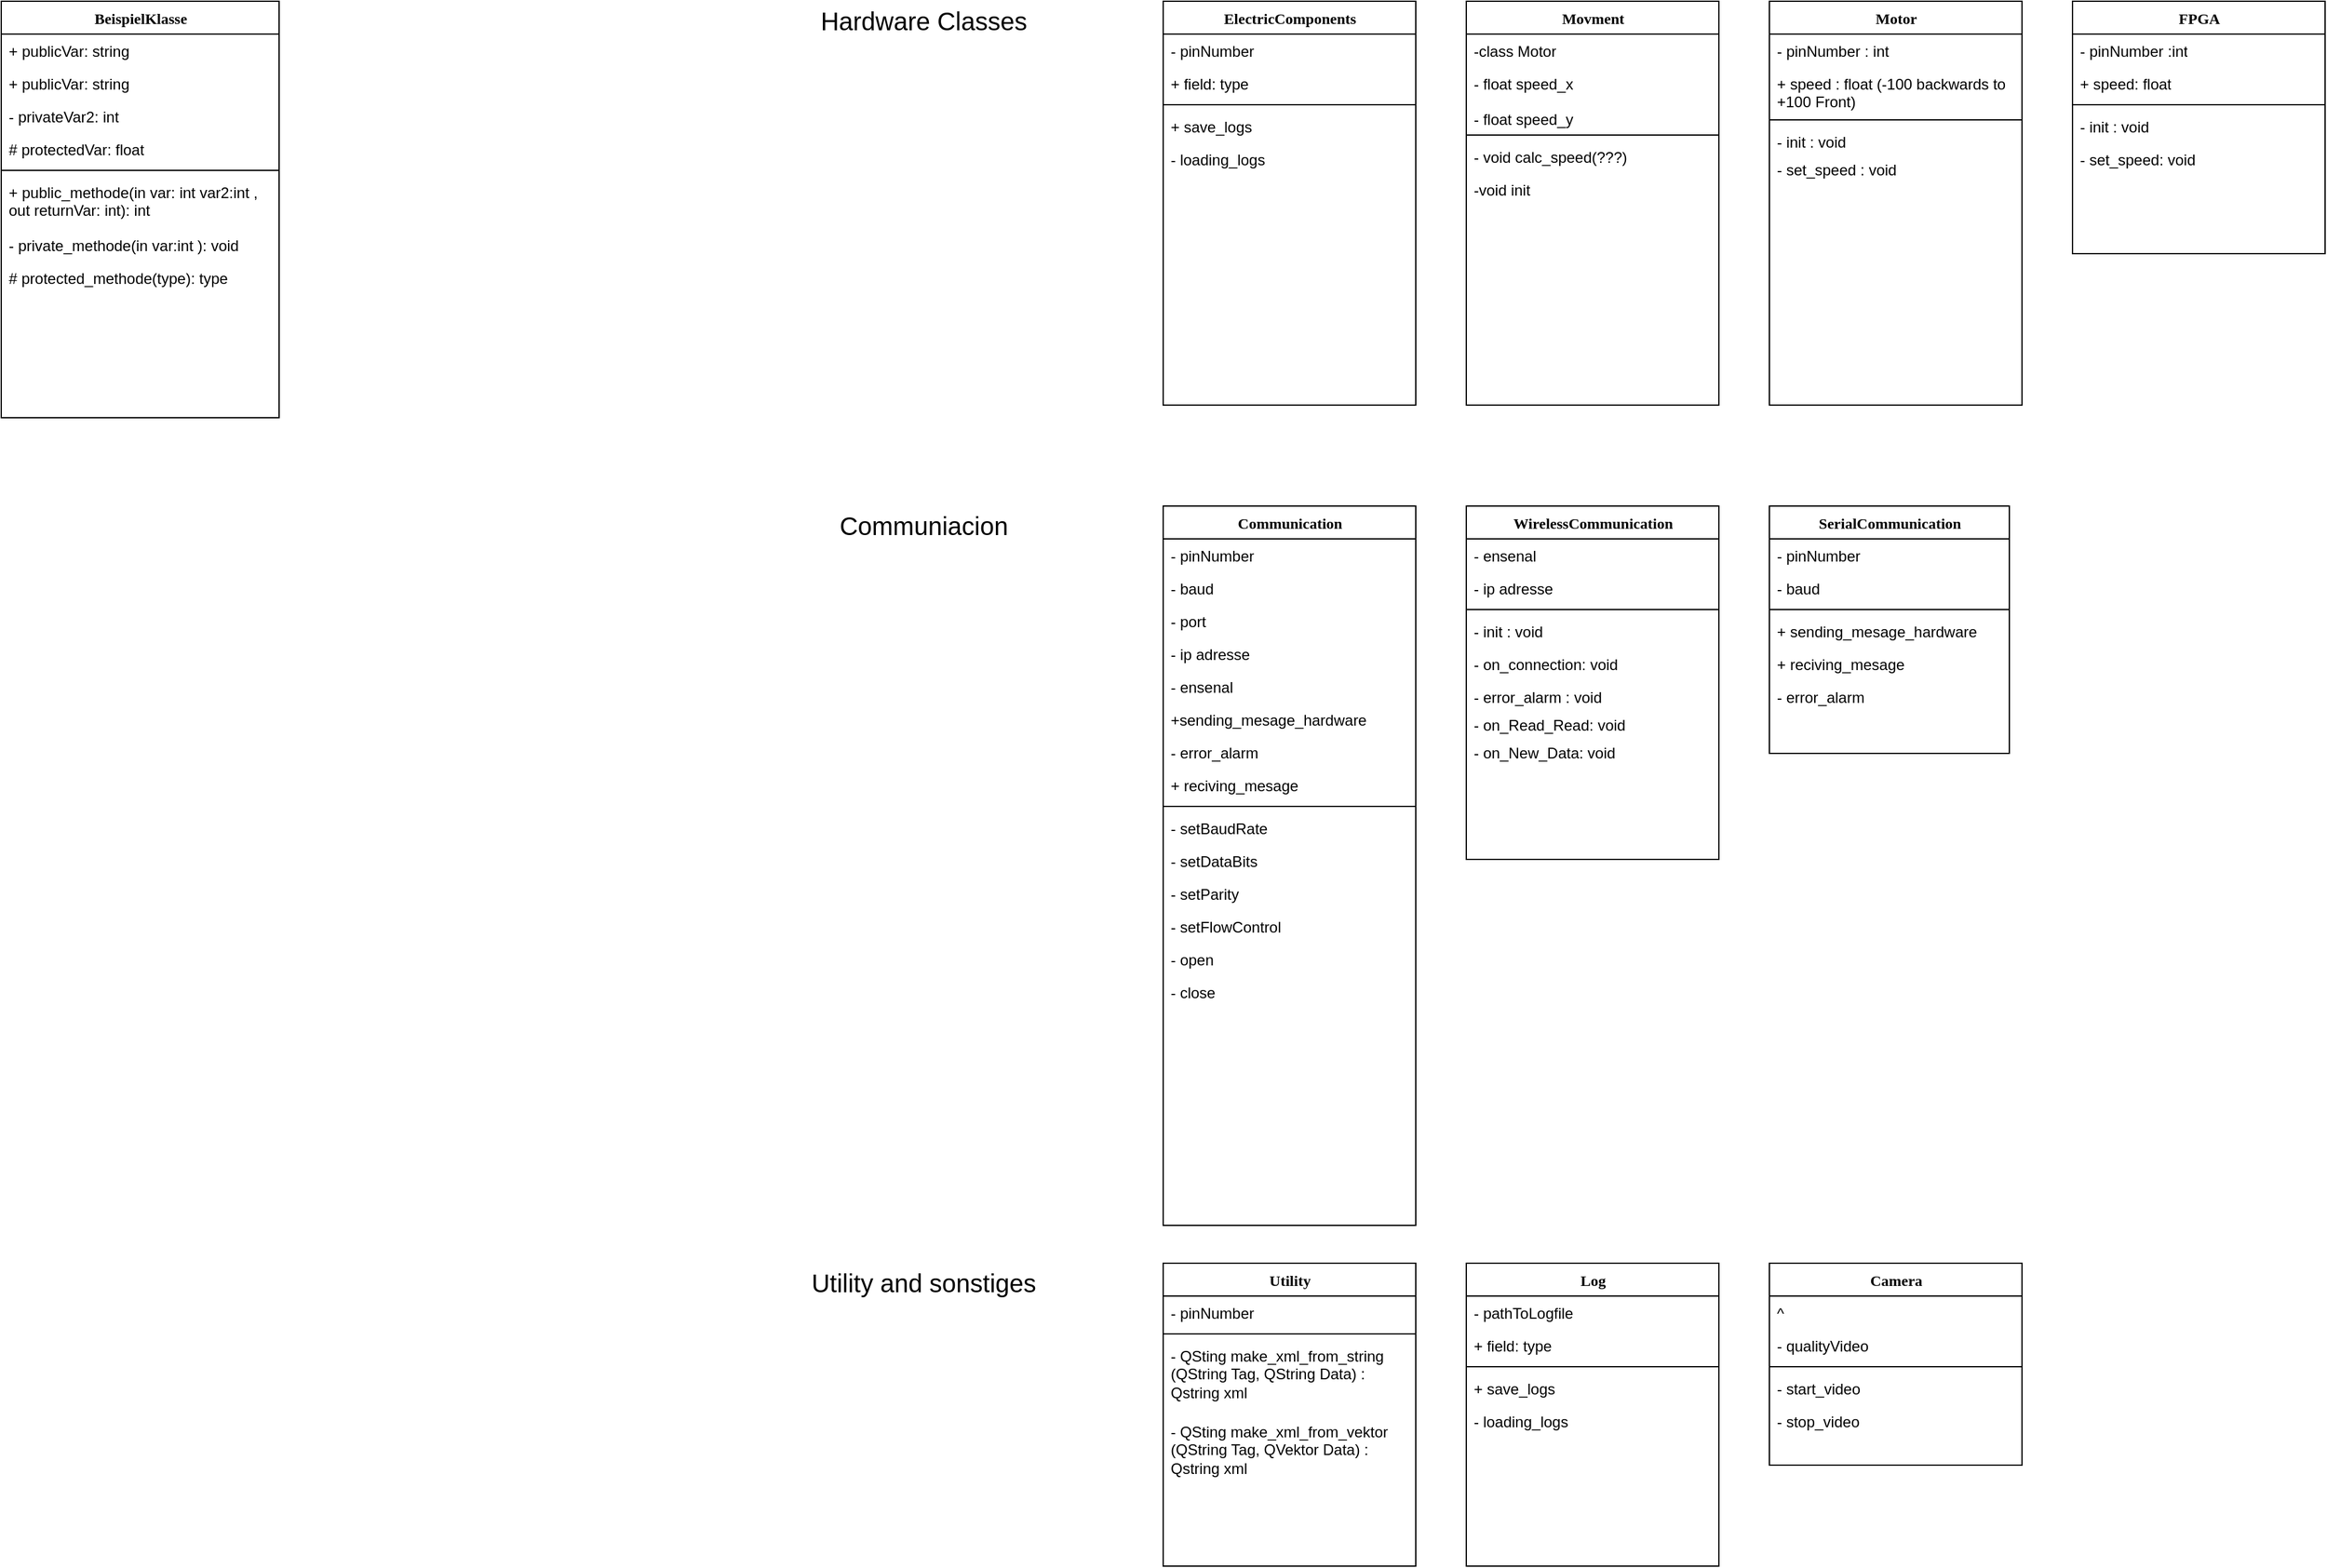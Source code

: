 <mxfile>
    <diagram name="Page-1" id="9f46799a-70d6-7492-0946-bef42562c5a5">
        <mxGraphModel dx="2108" dy="636" grid="1" gridSize="10" guides="1" tooltips="1" connect="1" arrows="1" fold="1" page="1" pageScale="1" pageWidth="1100" pageHeight="850" background="none" math="0" shadow="0">
            <root>
                <mxCell id="0"/>
                <mxCell id="1" parent="0"/>
                <mxCell id="78961159f06e98e8-17" value="Log" style="swimlane;html=1;fontStyle=1;align=center;verticalAlign=top;childLayout=stackLayout;horizontal=1;startSize=26;horizontalStack=0;resizeParent=1;resizeLast=0;collapsible=1;marginBottom=0;swimlaneFillColor=#ffffff;rounded=0;shadow=0;comic=0;labelBackgroundColor=none;strokeWidth=1;fillColor=none;fontFamily=Verdana;fontSize=12" parent="1" vertex="1">
                    <mxGeometry x="80" y="1040" width="200" height="240" as="geometry"/>
                </mxCell>
                <mxCell id="78961159f06e98e8-21" value="- pathToLogfile" style="text;html=1;strokeColor=none;fillColor=none;align=left;verticalAlign=top;spacingLeft=4;spacingRight=4;whiteSpace=wrap;overflow=hidden;rotatable=0;points=[[0,0.5],[1,0.5]];portConstraint=eastwest;" parent="78961159f06e98e8-17" vertex="1">
                    <mxGeometry y="26" width="200" height="26" as="geometry"/>
                </mxCell>
                <mxCell id="78961159f06e98e8-23" value="+ field: type" style="text;html=1;strokeColor=none;fillColor=none;align=left;verticalAlign=top;spacingLeft=4;spacingRight=4;whiteSpace=wrap;overflow=hidden;rotatable=0;points=[[0,0.5],[1,0.5]];portConstraint=eastwest;" parent="78961159f06e98e8-17" vertex="1">
                    <mxGeometry y="52" width="200" height="26" as="geometry"/>
                </mxCell>
                <mxCell id="78961159f06e98e8-19" value="" style="line;html=1;strokeWidth=1;fillColor=none;align=left;verticalAlign=middle;spacingTop=-1;spacingLeft=3;spacingRight=3;rotatable=0;labelPosition=right;points=[];portConstraint=eastwest;" parent="78961159f06e98e8-17" vertex="1">
                    <mxGeometry y="78" width="200" height="8" as="geometry"/>
                </mxCell>
                <mxCell id="78961159f06e98e8-20" value="+ save_logs&lt;br&gt;" style="text;html=1;strokeColor=none;fillColor=none;align=left;verticalAlign=top;spacingLeft=4;spacingRight=4;whiteSpace=wrap;overflow=hidden;rotatable=0;points=[[0,0.5],[1,0.5]];portConstraint=eastwest;" parent="78961159f06e98e8-17" vertex="1">
                    <mxGeometry y="86" width="200" height="26" as="geometry"/>
                </mxCell>
                <mxCell id="78961159f06e98e8-27" value="- loading_logs&lt;br&gt;" style="text;html=1;strokeColor=none;fillColor=none;align=left;verticalAlign=top;spacingLeft=4;spacingRight=4;whiteSpace=wrap;overflow=hidden;rotatable=0;points=[[0,0.5],[1,0.5]];portConstraint=eastwest;" parent="78961159f06e98e8-17" vertex="1">
                    <mxGeometry y="112" width="200" height="26" as="geometry"/>
                </mxCell>
                <mxCell id="2" value="BeispielKlasse" style="swimlane;html=1;fontStyle=1;align=center;verticalAlign=top;childLayout=stackLayout;horizontal=1;startSize=26;horizontalStack=0;resizeParent=1;resizeLast=0;collapsible=1;marginBottom=0;swimlaneFillColor=#ffffff;rounded=0;shadow=0;comic=0;labelBackgroundColor=none;strokeWidth=1;fillColor=none;fontFamily=Verdana;fontSize=12" parent="1" vertex="1">
                    <mxGeometry x="-1080" y="40" width="220" height="330" as="geometry"/>
                </mxCell>
                <mxCell id="3" value="+ publicVar: string" style="text;html=1;strokeColor=none;fillColor=none;align=left;verticalAlign=top;spacingLeft=4;spacingRight=4;whiteSpace=wrap;overflow=hidden;rotatable=0;points=[[0,0.5],[1,0.5]];portConstraint=eastwest;" parent="2" vertex="1">
                    <mxGeometry y="26" width="220" height="26" as="geometry"/>
                </mxCell>
                <mxCell id="4" value="+ publicVar: string" style="text;html=1;strokeColor=none;fillColor=none;align=left;verticalAlign=top;spacingLeft=4;spacingRight=4;whiteSpace=wrap;overflow=hidden;rotatable=0;points=[[0,0.5],[1,0.5]];portConstraint=eastwest;" parent="2" vertex="1">
                    <mxGeometry y="52" width="220" height="26" as="geometry"/>
                </mxCell>
                <mxCell id="7" value="- privateVar2: int" style="text;html=1;strokeColor=none;fillColor=none;align=left;verticalAlign=top;spacingLeft=4;spacingRight=4;whiteSpace=wrap;overflow=hidden;rotatable=0;points=[[0,0.5],[1,0.5]];portConstraint=eastwest;" parent="2" vertex="1">
                    <mxGeometry y="78" width="220" height="26" as="geometry"/>
                </mxCell>
                <mxCell id="8" value="# protectedVar: float" style="text;html=1;strokeColor=none;fillColor=none;align=left;verticalAlign=top;spacingLeft=4;spacingRight=4;whiteSpace=wrap;overflow=hidden;rotatable=0;points=[[0,0.5],[1,0.5]];portConstraint=eastwest;" parent="2" vertex="1">
                    <mxGeometry y="104" width="220" height="26" as="geometry"/>
                </mxCell>
                <mxCell id="9" value="" style="line;html=1;strokeWidth=1;fillColor=none;align=left;verticalAlign=middle;spacingTop=-1;spacingLeft=3;spacingRight=3;rotatable=0;labelPosition=right;points=[];portConstraint=eastwest;" parent="2" vertex="1">
                    <mxGeometry y="130" width="220" height="8" as="geometry"/>
                </mxCell>
                <mxCell id="10" value="+ public_methode(in var: int var2:int , out returnVar: int): int" style="text;html=1;strokeColor=none;fillColor=none;align=left;verticalAlign=top;spacingLeft=4;spacingRight=4;whiteSpace=wrap;overflow=hidden;rotatable=0;points=[[0,0.5],[1,0.5]];portConstraint=eastwest;" parent="2" vertex="1">
                    <mxGeometry y="138" width="220" height="42" as="geometry"/>
                </mxCell>
                <mxCell id="11" value="- private_methode(in var:int ): void" style="text;html=1;strokeColor=none;fillColor=none;align=left;verticalAlign=top;spacingLeft=4;spacingRight=4;whiteSpace=wrap;overflow=hidden;rotatable=0;points=[[0,0.5],[1,0.5]];portConstraint=eastwest;" parent="2" vertex="1">
                    <mxGeometry y="180" width="220" height="26" as="geometry"/>
                </mxCell>
                <mxCell id="12" value="# protected_methode(type): type" style="text;html=1;strokeColor=none;fillColor=none;align=left;verticalAlign=top;spacingLeft=4;spacingRight=4;whiteSpace=wrap;overflow=hidden;rotatable=0;points=[[0,0.5],[1,0.5]];portConstraint=eastwest;" parent="2" vertex="1">
                    <mxGeometry y="206" width="220" height="26" as="geometry"/>
                </mxCell>
                <mxCell id="13" value="ElectricComponents" style="swimlane;html=1;fontStyle=1;align=center;verticalAlign=top;childLayout=stackLayout;horizontal=1;startSize=26;horizontalStack=0;resizeParent=1;resizeLast=0;collapsible=1;marginBottom=0;swimlaneFillColor=#ffffff;rounded=0;shadow=0;comic=0;labelBackgroundColor=none;strokeWidth=1;fillColor=none;fontFamily=Verdana;fontSize=12" parent="1" vertex="1">
                    <mxGeometry x="-160" y="40" width="200" height="320" as="geometry"/>
                </mxCell>
                <mxCell id="14" value="- pinNumber" style="text;html=1;strokeColor=none;fillColor=none;align=left;verticalAlign=top;spacingLeft=4;spacingRight=4;whiteSpace=wrap;overflow=hidden;rotatable=0;points=[[0,0.5],[1,0.5]];portConstraint=eastwest;" parent="13" vertex="1">
                    <mxGeometry y="26" width="200" height="26" as="geometry"/>
                </mxCell>
                <mxCell id="15" value="+ field: type" style="text;html=1;strokeColor=none;fillColor=none;align=left;verticalAlign=top;spacingLeft=4;spacingRight=4;whiteSpace=wrap;overflow=hidden;rotatable=0;points=[[0,0.5],[1,0.5]];portConstraint=eastwest;" parent="13" vertex="1">
                    <mxGeometry y="52" width="200" height="26" as="geometry"/>
                </mxCell>
                <mxCell id="16" value="" style="line;html=1;strokeWidth=1;fillColor=none;align=left;verticalAlign=middle;spacingTop=-1;spacingLeft=3;spacingRight=3;rotatable=0;labelPosition=right;points=[];portConstraint=eastwest;" parent="13" vertex="1">
                    <mxGeometry y="78" width="200" height="8" as="geometry"/>
                </mxCell>
                <mxCell id="88" value="+ save_logs&lt;br&gt;" style="text;html=1;strokeColor=none;fillColor=none;align=left;verticalAlign=top;spacingLeft=4;spacingRight=4;whiteSpace=wrap;overflow=hidden;rotatable=0;points=[[0,0.5],[1,0.5]];portConstraint=eastwest;" vertex="1" parent="13">
                    <mxGeometry y="86" width="200" height="26" as="geometry"/>
                </mxCell>
                <mxCell id="89" value="- loading_logs&lt;br&gt;" style="text;html=1;strokeColor=none;fillColor=none;align=left;verticalAlign=top;spacingLeft=4;spacingRight=4;whiteSpace=wrap;overflow=hidden;rotatable=0;points=[[0,0.5],[1,0.5]];portConstraint=eastwest;" vertex="1" parent="13">
                    <mxGeometry y="112" width="200" height="26" as="geometry"/>
                </mxCell>
                <mxCell id="25" value="SerialCommunication" style="swimlane;html=1;fontStyle=1;align=center;verticalAlign=top;childLayout=stackLayout;horizontal=1;startSize=26;horizontalStack=0;resizeParent=1;resizeLast=0;collapsible=1;marginBottom=0;swimlaneFillColor=#ffffff;rounded=0;shadow=0;comic=0;labelBackgroundColor=none;strokeWidth=1;fillColor=none;fontFamily=Verdana;fontSize=12" parent="1" vertex="1">
                    <mxGeometry x="320" y="440" width="190" height="196" as="geometry"/>
                </mxCell>
                <mxCell id="26" value="- pinNumber" style="text;html=1;strokeColor=none;fillColor=none;align=left;verticalAlign=top;spacingLeft=4;spacingRight=4;whiteSpace=wrap;overflow=hidden;rotatable=0;points=[[0,0.5],[1,0.5]];portConstraint=eastwest;" parent="25" vertex="1">
                    <mxGeometry y="26" width="190" height="26" as="geometry"/>
                </mxCell>
                <mxCell id="27" value="- baud" style="text;html=1;strokeColor=none;fillColor=none;align=left;verticalAlign=top;spacingLeft=4;spacingRight=4;whiteSpace=wrap;overflow=hidden;rotatable=0;points=[[0,0.5],[1,0.5]];portConstraint=eastwest;" parent="25" vertex="1">
                    <mxGeometry y="52" width="190" height="26" as="geometry"/>
                </mxCell>
                <mxCell id="28" value="" style="line;html=1;strokeWidth=1;fillColor=none;align=left;verticalAlign=middle;spacingTop=-1;spacingLeft=3;spacingRight=3;rotatable=0;labelPosition=right;points=[];portConstraint=eastwest;" parent="25" vertex="1">
                    <mxGeometry y="78" width="190" height="8" as="geometry"/>
                </mxCell>
                <mxCell id="29" value="+ sending_mesage_hardware" style="text;html=1;strokeColor=none;fillColor=none;align=left;verticalAlign=top;spacingLeft=4;spacingRight=4;whiteSpace=wrap;overflow=hidden;rotatable=0;points=[[0,0.5],[1,0.5]];portConstraint=eastwest;" parent="25" vertex="1">
                    <mxGeometry y="86" width="190" height="26" as="geometry"/>
                </mxCell>
                <mxCell id="36" value="+ reciving_mesage" style="text;html=1;strokeColor=none;fillColor=none;align=left;verticalAlign=top;spacingLeft=4;spacingRight=4;whiteSpace=wrap;overflow=hidden;rotatable=0;points=[[0,0.5],[1,0.5]];portConstraint=eastwest;" parent="25" vertex="1">
                    <mxGeometry y="112" width="190" height="26" as="geometry"/>
                </mxCell>
                <mxCell id="81" value="- error_alarm" style="text;html=1;strokeColor=none;fillColor=none;align=left;verticalAlign=top;spacingLeft=4;spacingRight=4;whiteSpace=wrap;overflow=hidden;rotatable=0;points=[[0,0.5],[1,0.5]];portConstraint=eastwest;" parent="25" vertex="1">
                    <mxGeometry y="138" width="190" height="22" as="geometry"/>
                </mxCell>
                <mxCell id="30" value="WirelessCommunication" style="swimlane;html=1;fontStyle=1;align=center;verticalAlign=top;childLayout=stackLayout;horizontal=1;startSize=26;horizontalStack=0;resizeParent=1;resizeLast=0;collapsible=1;marginBottom=0;swimlaneFillColor=#ffffff;rounded=0;shadow=0;comic=0;labelBackgroundColor=none;strokeWidth=1;fillColor=none;fontFamily=Verdana;fontSize=12" parent="1" vertex="1">
                    <mxGeometry x="80" y="440" width="200" height="280" as="geometry"/>
                </mxCell>
                <mxCell id="31" value="- ensenal" style="text;html=1;strokeColor=none;fillColor=none;align=left;verticalAlign=top;spacingLeft=4;spacingRight=4;whiteSpace=wrap;overflow=hidden;rotatable=0;points=[[0,0.5],[1,0.5]];portConstraint=eastwest;" parent="30" vertex="1">
                    <mxGeometry y="26" width="200" height="26" as="geometry"/>
                </mxCell>
                <mxCell id="32" value="- ip adresse" style="text;html=1;strokeColor=none;fillColor=none;align=left;verticalAlign=top;spacingLeft=4;spacingRight=4;whiteSpace=wrap;overflow=hidden;rotatable=0;points=[[0,0.5],[1,0.5]];portConstraint=eastwest;" parent="30" vertex="1">
                    <mxGeometry y="52" width="200" height="26" as="geometry"/>
                </mxCell>
                <mxCell id="33" value="" style="line;html=1;strokeWidth=1;fillColor=none;align=left;verticalAlign=middle;spacingTop=-1;spacingLeft=3;spacingRight=3;rotatable=0;labelPosition=right;points=[];portConstraint=eastwest;" parent="30" vertex="1">
                    <mxGeometry y="78" width="200" height="8" as="geometry"/>
                </mxCell>
                <mxCell id="34" value="- init : void" style="text;html=1;strokeColor=none;fillColor=none;align=left;verticalAlign=top;spacingLeft=4;spacingRight=4;whiteSpace=wrap;overflow=hidden;rotatable=0;points=[[0,0.5],[1,0.5]];portConstraint=eastwest;" parent="30" vertex="1">
                    <mxGeometry y="86" width="200" height="26" as="geometry"/>
                </mxCell>
                <mxCell id="35" value="- on_connection: void" style="text;html=1;strokeColor=none;fillColor=none;align=left;verticalAlign=top;spacingLeft=4;spacingRight=4;whiteSpace=wrap;overflow=hidden;rotatable=0;points=[[0,0.5],[1,0.5]];portConstraint=eastwest;" parent="30" vertex="1">
                    <mxGeometry y="112" width="200" height="26" as="geometry"/>
                </mxCell>
                <mxCell id="37" value="- error_alarm : void" style="text;html=1;strokeColor=none;fillColor=none;align=left;verticalAlign=top;spacingLeft=4;spacingRight=4;whiteSpace=wrap;overflow=hidden;rotatable=0;points=[[0,0.5],[1,0.5]];portConstraint=eastwest;" parent="30" vertex="1">
                    <mxGeometry y="138" width="200" height="22" as="geometry"/>
                </mxCell>
                <mxCell id="95" value="- on_Read_Read: void" style="text;html=1;strokeColor=none;fillColor=none;align=left;verticalAlign=top;spacingLeft=4;spacingRight=4;whiteSpace=wrap;overflow=hidden;rotatable=0;points=[[0,0.5],[1,0.5]];portConstraint=eastwest;" vertex="1" parent="30">
                    <mxGeometry y="160" width="200" height="22" as="geometry"/>
                </mxCell>
                <mxCell id="96" value="- on_New_Data: void" style="text;html=1;strokeColor=none;fillColor=none;align=left;verticalAlign=top;spacingLeft=4;spacingRight=4;whiteSpace=wrap;overflow=hidden;rotatable=0;points=[[0,0.5],[1,0.5]];portConstraint=eastwest;" vertex="1" parent="30">
                    <mxGeometry y="182" width="200" height="22" as="geometry"/>
                </mxCell>
                <mxCell id="38" value="Motor" style="swimlane;html=1;fontStyle=1;align=center;verticalAlign=top;childLayout=stackLayout;horizontal=1;startSize=26;horizontalStack=0;resizeParent=1;resizeLast=0;collapsible=1;marginBottom=0;swimlaneFillColor=#ffffff;rounded=0;shadow=0;comic=0;labelBackgroundColor=none;strokeWidth=1;fillColor=none;fontFamily=Verdana;fontSize=12" parent="1" vertex="1">
                    <mxGeometry x="320" y="40" width="200" height="320" as="geometry"/>
                </mxCell>
                <mxCell id="39" value="- pinNumber : int" style="text;html=1;strokeColor=none;fillColor=none;align=left;verticalAlign=top;spacingLeft=4;spacingRight=4;whiteSpace=wrap;overflow=hidden;rotatable=0;points=[[0,0.5],[1,0.5]];portConstraint=eastwest;" parent="38" vertex="1">
                    <mxGeometry y="26" width="200" height="26" as="geometry"/>
                </mxCell>
                <mxCell id="40" value="+ speed : float (-100 backwards to +100 Front)" style="text;html=1;strokeColor=none;fillColor=none;align=left;verticalAlign=top;spacingLeft=4;spacingRight=4;whiteSpace=wrap;overflow=hidden;rotatable=0;points=[[0,0.5],[1,0.5]];portConstraint=eastwest;" parent="38" vertex="1">
                    <mxGeometry y="52" width="200" height="38" as="geometry"/>
                </mxCell>
                <mxCell id="41" value="" style="line;html=1;strokeWidth=1;fillColor=none;align=left;verticalAlign=middle;spacingTop=-1;spacingLeft=3;spacingRight=3;rotatable=0;labelPosition=right;points=[];portConstraint=eastwest;" parent="38" vertex="1">
                    <mxGeometry y="90" width="200" height="8" as="geometry"/>
                </mxCell>
                <mxCell id="87" value="- init : void" style="text;html=1;strokeColor=none;fillColor=none;align=left;verticalAlign=top;spacingLeft=4;spacingRight=4;whiteSpace=wrap;overflow=hidden;rotatable=0;points=[[0,0.5],[1,0.5]];portConstraint=eastwest;" vertex="1" parent="38">
                    <mxGeometry y="98" width="200" height="22" as="geometry"/>
                </mxCell>
                <mxCell id="98" value="- set_speed : void" style="text;html=1;strokeColor=none;fillColor=none;align=left;verticalAlign=top;spacingLeft=4;spacingRight=4;whiteSpace=wrap;overflow=hidden;rotatable=0;points=[[0,0.5],[1,0.5]];portConstraint=eastwest;" vertex="1" parent="38">
                    <mxGeometry y="120" width="200" height="26" as="geometry"/>
                </mxCell>
                <mxCell id="43" value="Communication" style="swimlane;html=1;fontStyle=1;align=center;verticalAlign=top;childLayout=stackLayout;horizontal=1;startSize=26;horizontalStack=0;resizeParent=1;resizeLast=0;collapsible=1;marginBottom=0;swimlaneFillColor=#ffffff;rounded=0;shadow=0;comic=0;labelBackgroundColor=none;strokeWidth=1;fillColor=none;fontFamily=Verdana;fontSize=12" parent="1" vertex="1">
                    <mxGeometry x="-160" y="440" width="200" height="570" as="geometry"/>
                </mxCell>
                <mxCell id="44" value="- pinNumber" style="text;html=1;strokeColor=none;fillColor=none;align=left;verticalAlign=top;spacingLeft=4;spacingRight=4;whiteSpace=wrap;overflow=hidden;rotatable=0;points=[[0,0.5],[1,0.5]];portConstraint=eastwest;" parent="43" vertex="1">
                    <mxGeometry y="26" width="200" height="26" as="geometry"/>
                </mxCell>
                <mxCell id="45" value="- baud" style="text;html=1;strokeColor=none;fillColor=none;align=left;verticalAlign=top;spacingLeft=4;spacingRight=4;whiteSpace=wrap;overflow=hidden;rotatable=0;points=[[0,0.5],[1,0.5]];portConstraint=eastwest;" parent="43" vertex="1">
                    <mxGeometry y="52" width="200" height="26" as="geometry"/>
                </mxCell>
                <mxCell id="47" value="- port&lt;br&gt;" style="text;html=1;strokeColor=none;fillColor=none;align=left;verticalAlign=top;spacingLeft=4;spacingRight=4;whiteSpace=wrap;overflow=hidden;rotatable=0;points=[[0,0.5],[1,0.5]];portConstraint=eastwest;" parent="43" vertex="1">
                    <mxGeometry y="78" width="200" height="26" as="geometry"/>
                </mxCell>
                <mxCell id="48" value="- ip adresse" style="text;html=1;strokeColor=none;fillColor=none;align=left;verticalAlign=top;spacingLeft=4;spacingRight=4;whiteSpace=wrap;overflow=hidden;rotatable=0;points=[[0,0.5],[1,0.5]];portConstraint=eastwest;" parent="43" vertex="1">
                    <mxGeometry y="104" width="200" height="26" as="geometry"/>
                </mxCell>
                <mxCell id="49" value="- ensenal" style="text;html=1;strokeColor=none;fillColor=none;align=left;verticalAlign=top;spacingLeft=4;spacingRight=4;whiteSpace=wrap;overflow=hidden;rotatable=0;points=[[0,0.5],[1,0.5]];portConstraint=eastwest;" parent="43" vertex="1">
                    <mxGeometry y="130" width="200" height="26" as="geometry"/>
                </mxCell>
                <mxCell id="108" value="+sending_mesage_hardware" style="text;html=1;strokeColor=none;fillColor=none;align=left;verticalAlign=top;spacingLeft=4;spacingRight=4;whiteSpace=wrap;overflow=hidden;rotatable=0;points=[[0,0.5],[1,0.5]];portConstraint=eastwest;" vertex="1" parent="43">
                    <mxGeometry y="156" width="200" height="26" as="geometry"/>
                </mxCell>
                <mxCell id="110" value="- error_alarm" style="text;html=1;strokeColor=none;fillColor=none;align=left;verticalAlign=top;spacingLeft=4;spacingRight=4;whiteSpace=wrap;overflow=hidden;rotatable=0;points=[[0,0.5],[1,0.5]];portConstraint=eastwest;" vertex="1" parent="43">
                    <mxGeometry y="182" width="200" height="26" as="geometry"/>
                </mxCell>
                <mxCell id="109" value="+ reciving_mesage" style="text;html=1;strokeColor=none;fillColor=none;align=left;verticalAlign=top;spacingLeft=4;spacingRight=4;whiteSpace=wrap;overflow=hidden;rotatable=0;points=[[0,0.5],[1,0.5]];portConstraint=eastwest;" vertex="1" parent="43">
                    <mxGeometry y="208" width="200" height="26" as="geometry"/>
                </mxCell>
                <mxCell id="46" value="" style="line;html=1;strokeWidth=1;fillColor=none;align=left;verticalAlign=middle;spacingTop=-1;spacingLeft=3;spacingRight=3;rotatable=0;labelPosition=right;points=[];portConstraint=eastwest;" parent="43" vertex="1">
                    <mxGeometry y="234" width="200" height="8" as="geometry"/>
                </mxCell>
                <mxCell id="111" value="-&amp;nbsp;setBaudRate" style="text;html=1;strokeColor=none;fillColor=none;align=left;verticalAlign=top;spacingLeft=4;spacingRight=4;whiteSpace=wrap;overflow=hidden;rotatable=0;points=[[0,0.5],[1,0.5]];portConstraint=eastwest;" vertex="1" parent="43">
                    <mxGeometry y="242" width="200" height="26" as="geometry"/>
                </mxCell>
                <mxCell id="113" value="-&amp;nbsp;setDataBits" style="text;html=1;strokeColor=none;fillColor=none;align=left;verticalAlign=top;spacingLeft=4;spacingRight=4;whiteSpace=wrap;overflow=hidden;rotatable=0;points=[[0,0.5],[1,0.5]];portConstraint=eastwest;" vertex="1" parent="43">
                    <mxGeometry y="268" width="200" height="26" as="geometry"/>
                </mxCell>
                <mxCell id="112" value="- setParity" style="text;html=1;strokeColor=none;fillColor=none;align=left;verticalAlign=top;spacingLeft=4;spacingRight=4;whiteSpace=wrap;overflow=hidden;rotatable=0;points=[[0,0.5],[1,0.5]];portConstraint=eastwest;" vertex="1" parent="43">
                    <mxGeometry y="294" width="200" height="26" as="geometry"/>
                </mxCell>
                <mxCell id="115" value="- setFlowControl" style="text;html=1;strokeColor=none;fillColor=none;align=left;verticalAlign=top;spacingLeft=4;spacingRight=4;whiteSpace=wrap;overflow=hidden;rotatable=0;points=[[0,0.5],[1,0.5]];portConstraint=eastwest;" vertex="1" parent="43">
                    <mxGeometry y="320" width="200" height="26" as="geometry"/>
                </mxCell>
                <mxCell id="116" value="- open" style="text;html=1;strokeColor=none;fillColor=none;align=left;verticalAlign=top;spacingLeft=4;spacingRight=4;whiteSpace=wrap;overflow=hidden;rotatable=0;points=[[0,0.5],[1,0.5]];portConstraint=eastwest;" vertex="1" parent="43">
                    <mxGeometry y="346" width="200" height="26" as="geometry"/>
                </mxCell>
                <mxCell id="117" value="- close" style="text;html=1;strokeColor=none;fillColor=none;align=left;verticalAlign=top;spacingLeft=4;spacingRight=4;whiteSpace=wrap;overflow=hidden;rotatable=0;points=[[0,0.5],[1,0.5]];portConstraint=eastwest;" vertex="1" parent="43">
                    <mxGeometry y="372" width="200" height="26" as="geometry"/>
                </mxCell>
                <mxCell id="50" value="FPGA" style="swimlane;html=1;fontStyle=1;align=center;verticalAlign=top;childLayout=stackLayout;horizontal=1;startSize=26;horizontalStack=0;resizeParent=1;resizeLast=0;collapsible=1;marginBottom=0;swimlaneFillColor=#ffffff;rounded=0;shadow=0;comic=0;labelBackgroundColor=none;strokeWidth=1;fillColor=none;fontFamily=Verdana;fontSize=12" parent="1" vertex="1">
                    <mxGeometry x="560" y="40" width="200" height="200" as="geometry"/>
                </mxCell>
                <mxCell id="51" value="- pinNumber :int" style="text;html=1;strokeColor=none;fillColor=none;align=left;verticalAlign=top;spacingLeft=4;spacingRight=4;whiteSpace=wrap;overflow=hidden;rotatable=0;points=[[0,0.5],[1,0.5]];portConstraint=eastwest;" parent="50" vertex="1">
                    <mxGeometry y="26" width="200" height="26" as="geometry"/>
                </mxCell>
                <mxCell id="52" value="+ speed: float" style="text;html=1;strokeColor=none;fillColor=none;align=left;verticalAlign=top;spacingLeft=4;spacingRight=4;whiteSpace=wrap;overflow=hidden;rotatable=0;points=[[0,0.5],[1,0.5]];portConstraint=eastwest;" parent="50" vertex="1">
                    <mxGeometry y="52" width="200" height="26" as="geometry"/>
                </mxCell>
                <mxCell id="53" value="" style="line;html=1;strokeWidth=1;fillColor=none;align=left;verticalAlign=middle;spacingTop=-1;spacingLeft=3;spacingRight=3;rotatable=0;labelPosition=right;points=[];portConstraint=eastwest;" parent="50" vertex="1">
                    <mxGeometry y="78" width="200" height="8" as="geometry"/>
                </mxCell>
                <mxCell id="54" value="- init : void" style="text;html=1;strokeColor=none;fillColor=none;align=left;verticalAlign=top;spacingLeft=4;spacingRight=4;whiteSpace=wrap;overflow=hidden;rotatable=0;points=[[0,0.5],[1,0.5]];portConstraint=eastwest;" parent="50" vertex="1">
                    <mxGeometry y="86" width="200" height="26" as="geometry"/>
                </mxCell>
                <mxCell id="99" value="- set_speed: void" style="text;html=1;strokeColor=none;fillColor=none;align=left;verticalAlign=top;spacingLeft=4;spacingRight=4;whiteSpace=wrap;overflow=hidden;rotatable=0;points=[[0,0.5],[1,0.5]];portConstraint=eastwest;" vertex="1" parent="50">
                    <mxGeometry y="112" width="200" height="26" as="geometry"/>
                </mxCell>
                <mxCell id="65" value="Camera" style="swimlane;html=1;fontStyle=1;align=center;verticalAlign=top;childLayout=stackLayout;horizontal=1;startSize=26;horizontalStack=0;resizeParent=1;resizeLast=0;collapsible=1;marginBottom=0;swimlaneFillColor=#ffffff;rounded=0;shadow=0;comic=0;labelBackgroundColor=none;strokeWidth=1;fillColor=none;fontFamily=Verdana;fontSize=12" parent="1" vertex="1">
                    <mxGeometry x="320" y="1040" width="200" height="160" as="geometry"/>
                </mxCell>
                <mxCell id="66" value="^" style="text;html=1;strokeColor=none;fillColor=none;align=left;verticalAlign=top;spacingLeft=4;spacingRight=4;whiteSpace=wrap;overflow=hidden;rotatable=0;points=[[0,0.5],[1,0.5]];portConstraint=eastwest;" parent="65" vertex="1">
                    <mxGeometry y="26" width="200" height="26" as="geometry"/>
                </mxCell>
                <mxCell id="67" value="- qualityVideo" style="text;html=1;strokeColor=none;fillColor=none;align=left;verticalAlign=top;spacingLeft=4;spacingRight=4;whiteSpace=wrap;overflow=hidden;rotatable=0;points=[[0,0.5],[1,0.5]];portConstraint=eastwest;" parent="65" vertex="1">
                    <mxGeometry y="52" width="200" height="26" as="geometry"/>
                </mxCell>
                <mxCell id="68" value="" style="line;html=1;strokeWidth=1;fillColor=none;align=left;verticalAlign=middle;spacingTop=-1;spacingLeft=3;spacingRight=3;rotatable=0;labelPosition=right;points=[];portConstraint=eastwest;" parent="65" vertex="1">
                    <mxGeometry y="78" width="200" height="8" as="geometry"/>
                </mxCell>
                <mxCell id="69" value="- start_video" style="text;html=1;strokeColor=none;fillColor=none;align=left;verticalAlign=top;spacingLeft=4;spacingRight=4;whiteSpace=wrap;overflow=hidden;rotatable=0;points=[[0,0.5],[1,0.5]];portConstraint=eastwest;" parent="65" vertex="1">
                    <mxGeometry y="86" width="200" height="26" as="geometry"/>
                </mxCell>
                <mxCell id="75" value="- stop_video" style="text;html=1;strokeColor=none;fillColor=none;align=left;verticalAlign=top;spacingLeft=4;spacingRight=4;whiteSpace=wrap;overflow=hidden;rotatable=0;points=[[0,0.5],[1,0.5]];portConstraint=eastwest;" parent="65" vertex="1">
                    <mxGeometry y="112" width="200" height="26" as="geometry"/>
                </mxCell>
                <mxCell id="100" value="Movment" style="swimlane;html=1;fontStyle=1;align=center;verticalAlign=top;childLayout=stackLayout;horizontal=1;startSize=26;horizontalStack=0;resizeParent=1;resizeLast=0;collapsible=1;marginBottom=0;swimlaneFillColor=#ffffff;rounded=0;shadow=0;comic=0;labelBackgroundColor=none;strokeWidth=1;fillColor=none;fontFamily=Verdana;fontSize=12" vertex="1" parent="1">
                    <mxGeometry x="80" y="40" width="200" height="320" as="geometry"/>
                </mxCell>
                <mxCell id="101" value="-class&amp;nbsp;Motor" style="text;html=1;strokeColor=none;fillColor=none;align=left;verticalAlign=top;spacingLeft=4;spacingRight=4;whiteSpace=wrap;overflow=hidden;rotatable=0;points=[[0,0.5],[1,0.5]];portConstraint=eastwest;" vertex="1" parent="100">
                    <mxGeometry y="26" width="200" height="26" as="geometry"/>
                </mxCell>
                <mxCell id="102" value="- float speed_x" style="text;html=1;strokeColor=none;fillColor=none;align=left;verticalAlign=top;spacingLeft=4;spacingRight=4;whiteSpace=wrap;overflow=hidden;rotatable=0;points=[[0,0.5],[1,0.5]];portConstraint=eastwest;" vertex="1" parent="100">
                    <mxGeometry y="52" width="200" height="28" as="geometry"/>
                </mxCell>
                <mxCell id="104" value="- float speed_y&amp;nbsp;" style="text;html=1;strokeColor=none;fillColor=none;align=left;verticalAlign=top;spacingLeft=4;spacingRight=4;whiteSpace=wrap;overflow=hidden;rotatable=0;points=[[0,0.5],[1,0.5]];portConstraint=eastwest;" vertex="1" parent="100">
                    <mxGeometry y="80" width="200" height="22" as="geometry"/>
                </mxCell>
                <mxCell id="103" value="" style="line;html=1;strokeWidth=1;fillColor=none;align=left;verticalAlign=middle;spacingTop=-1;spacingLeft=3;spacingRight=3;rotatable=0;labelPosition=right;points=[];portConstraint=eastwest;" vertex="1" parent="100">
                    <mxGeometry y="102" width="200" height="8" as="geometry"/>
                </mxCell>
                <mxCell id="105" value="- void&amp;nbsp;calc_speed(???)" style="text;html=1;strokeColor=none;fillColor=none;align=left;verticalAlign=top;spacingLeft=4;spacingRight=4;whiteSpace=wrap;overflow=hidden;rotatable=0;points=[[0,0.5],[1,0.5]];portConstraint=eastwest;" vertex="1" parent="100">
                    <mxGeometry y="110" width="200" height="26" as="geometry"/>
                </mxCell>
                <mxCell id="106" value="-void&amp;nbsp;init&amp;nbsp;" style="text;html=1;strokeColor=none;fillColor=none;align=left;verticalAlign=top;spacingLeft=4;spacingRight=4;whiteSpace=wrap;overflow=hidden;rotatable=0;points=[[0,0.5],[1,0.5]];portConstraint=eastwest;" vertex="1" parent="100">
                    <mxGeometry y="136" width="200" height="22" as="geometry"/>
                </mxCell>
                <mxCell id="118" value="Utility" style="swimlane;html=1;fontStyle=1;align=center;verticalAlign=top;childLayout=stackLayout;horizontal=1;startSize=26;horizontalStack=0;resizeParent=1;resizeLast=0;collapsible=1;marginBottom=0;swimlaneFillColor=#ffffff;rounded=0;shadow=0;comic=0;labelBackgroundColor=none;strokeWidth=1;fillColor=none;fontFamily=Verdana;fontSize=12" vertex="1" parent="1">
                    <mxGeometry x="-160" y="1040" width="200" height="240" as="geometry"/>
                </mxCell>
                <mxCell id="119" value="- pinNumber" style="text;html=1;strokeColor=none;fillColor=none;align=left;verticalAlign=top;spacingLeft=4;spacingRight=4;whiteSpace=wrap;overflow=hidden;rotatable=0;points=[[0,0.5],[1,0.5]];portConstraint=eastwest;" vertex="1" parent="118">
                    <mxGeometry y="26" width="200" height="26" as="geometry"/>
                </mxCell>
                <mxCell id="121" value="" style="line;html=1;strokeWidth=1;fillColor=none;align=left;verticalAlign=middle;spacingTop=-1;spacingLeft=3;spacingRight=3;rotatable=0;labelPosition=right;points=[];portConstraint=eastwest;" vertex="1" parent="118">
                    <mxGeometry y="52" width="200" height="8" as="geometry"/>
                </mxCell>
                <mxCell id="122" value="- QSting make_xml_from_string (QString Tag, QString Data) : Qstring xml&amp;nbsp;" style="text;html=1;strokeColor=none;fillColor=none;align=left;verticalAlign=top;spacingLeft=4;spacingRight=4;whiteSpace=wrap;overflow=hidden;rotatable=0;points=[[0,0.5],[1,0.5]];portConstraint=eastwest;" vertex="1" parent="118">
                    <mxGeometry y="60" width="200" height="60" as="geometry"/>
                </mxCell>
                <mxCell id="129" value="- QSting make_xml_from_vektor (QString Tag, QVektor Data) : Qstring xml&amp;nbsp;" style="text;html=1;strokeColor=none;fillColor=none;align=left;verticalAlign=top;spacingLeft=4;spacingRight=4;whiteSpace=wrap;overflow=hidden;rotatable=0;points=[[0,0.5],[1,0.5]];portConstraint=eastwest;" vertex="1" parent="118">
                    <mxGeometry y="120" width="200" height="60" as="geometry"/>
                </mxCell>
                <mxCell id="124" value="Hardware Classes" style="text;html=1;align=center;verticalAlign=middle;resizable=0;points=[];autosize=1;strokeColor=none;fillColor=none;fontSize=20;" vertex="1" parent="1">
                    <mxGeometry x="-440" y="40" width="180" height="30" as="geometry"/>
                </mxCell>
                <mxCell id="125" value="Communiacion" style="text;html=1;align=center;verticalAlign=middle;resizable=0;points=[];autosize=1;strokeColor=none;fillColor=none;fontSize=20;" vertex="1" parent="1">
                    <mxGeometry x="-425" y="440" width="150" height="30" as="geometry"/>
                </mxCell>
                <mxCell id="126" value="Utility and sonstiges" style="text;html=1;align=center;verticalAlign=middle;resizable=0;points=[];autosize=1;strokeColor=none;fillColor=none;fontSize=20;" vertex="1" parent="1">
                    <mxGeometry x="-445" y="1040" width="190" height="30" as="geometry"/>
                </mxCell>
            </root>
        </mxGraphModel>
    </diagram>
</mxfile>